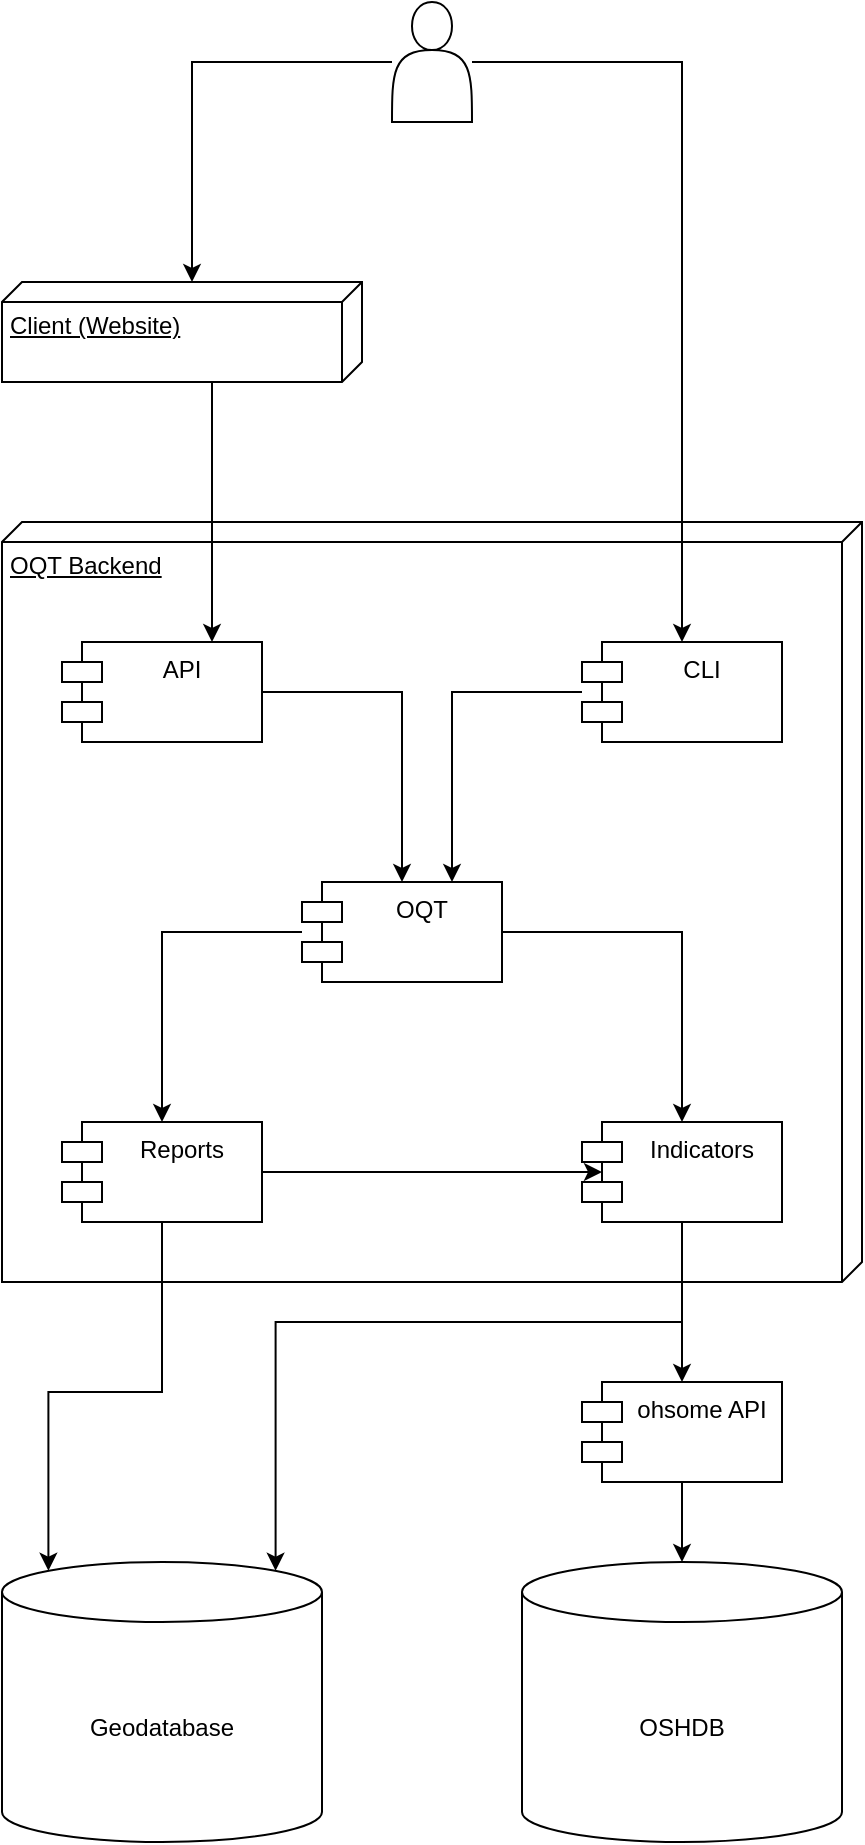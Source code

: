 <mxfile version="14.2.7" type="device"><diagram name="Page-1" id="5f0bae14-7c28-e335-631c-24af17079c00"><mxGraphModel dx="873" dy="1088" grid="1" gridSize="10" guides="1" tooltips="1" connect="1" arrows="1" fold="1" page="1" pageScale="1" pageWidth="1100" pageHeight="850" background="#ffffff" math="0" shadow="0"><root><mxCell id="0"/><mxCell id="1" parent="0"/><mxCell id="kQsZgYeemFJZX39HKId4-16" value="OQT Backend" style="verticalAlign=top;align=left;spacingTop=8;spacingLeft=2;spacingRight=12;shape=cube;size=10;direction=south;fontStyle=4;html=1;" vertex="1" parent="1"><mxGeometry x="80" y="280" width="430" height="380" as="geometry"/></mxCell><mxCell id="kQsZgYeemFJZX39HKId4-8" style="edgeStyle=orthogonalEdgeStyle;rounded=0;orthogonalLoop=1;jettySize=auto;html=1;" edge="1" parent="1" source="kQsZgYeemFJZX39HKId4-5" target="kQsZgYeemFJZX39HKId4-6"><mxGeometry relative="1" as="geometry"/></mxCell><mxCell id="kQsZgYeemFJZX39HKId4-5" value="API" style="shape=module;align=left;spacingLeft=20;align=center;verticalAlign=top;" vertex="1" parent="1"><mxGeometry x="110" y="340" width="100" height="50" as="geometry"/></mxCell><mxCell id="kQsZgYeemFJZX39HKId4-14" style="edgeStyle=orthogonalEdgeStyle;rounded=0;orthogonalLoop=1;jettySize=auto;html=1;" edge="1" parent="1" source="kQsZgYeemFJZX39HKId4-6" target="kQsZgYeemFJZX39HKId4-11"><mxGeometry relative="1" as="geometry"/></mxCell><mxCell id="kQsZgYeemFJZX39HKId4-15" style="edgeStyle=orthogonalEdgeStyle;rounded=0;orthogonalLoop=1;jettySize=auto;html=1;" edge="1" parent="1" source="kQsZgYeemFJZX39HKId4-6" target="kQsZgYeemFJZX39HKId4-13"><mxGeometry relative="1" as="geometry"/></mxCell><mxCell id="kQsZgYeemFJZX39HKId4-6" value="OQT" style="shape=module;align=left;spacingLeft=20;align=center;verticalAlign=top;" vertex="1" parent="1"><mxGeometry x="230" y="460" width="100" height="50" as="geometry"/></mxCell><mxCell id="kQsZgYeemFJZX39HKId4-10" style="edgeStyle=orthogonalEdgeStyle;rounded=0;orthogonalLoop=1;jettySize=auto;html=1;entryX=0.75;entryY=0;entryDx=0;entryDy=0;" edge="1" parent="1" source="kQsZgYeemFJZX39HKId4-7" target="kQsZgYeemFJZX39HKId4-6"><mxGeometry relative="1" as="geometry"/></mxCell><mxCell id="kQsZgYeemFJZX39HKId4-7" value="CLI" style="shape=module;align=left;spacingLeft=20;align=center;verticalAlign=top;" vertex="1" parent="1"><mxGeometry x="370" y="340" width="100" height="50" as="geometry"/></mxCell><mxCell id="kQsZgYeemFJZX39HKId4-28" style="edgeStyle=orthogonalEdgeStyle;rounded=0;orthogonalLoop=1;jettySize=auto;html=1;entryX=0.145;entryY=0;entryDx=0;entryDy=4.35;entryPerimeter=0;" edge="1" parent="1" source="kQsZgYeemFJZX39HKId4-11" target="kQsZgYeemFJZX39HKId4-23"><mxGeometry relative="1" as="geometry"/></mxCell><mxCell id="kQsZgYeemFJZX39HKId4-29" style="edgeStyle=orthogonalEdgeStyle;rounded=0;orthogonalLoop=1;jettySize=auto;html=1;entryX=0.1;entryY=0.5;entryDx=0;entryDy=0;entryPerimeter=0;" edge="1" parent="1" source="kQsZgYeemFJZX39HKId4-11" target="kQsZgYeemFJZX39HKId4-13"><mxGeometry relative="1" as="geometry"/></mxCell><mxCell id="kQsZgYeemFJZX39HKId4-11" value="Reports" style="shape=module;align=left;spacingLeft=20;align=center;verticalAlign=top;" vertex="1" parent="1"><mxGeometry x="110" y="580" width="100" height="50" as="geometry"/></mxCell><mxCell id="kQsZgYeemFJZX39HKId4-27" value="" style="edgeStyle=orthogonalEdgeStyle;rounded=0;orthogonalLoop=1;jettySize=auto;html=1;" edge="1" parent="1" source="kQsZgYeemFJZX39HKId4-13" target="kQsZgYeemFJZX39HKId4-25"><mxGeometry relative="1" as="geometry"/></mxCell><mxCell id="kQsZgYeemFJZX39HKId4-31" style="edgeStyle=orthogonalEdgeStyle;rounded=0;orthogonalLoop=1;jettySize=auto;html=1;entryX=0.855;entryY=0;entryDx=0;entryDy=4.35;entryPerimeter=0;" edge="1" parent="1" source="kQsZgYeemFJZX39HKId4-13" target="kQsZgYeemFJZX39HKId4-23"><mxGeometry relative="1" as="geometry"><Array as="points"><mxPoint x="420" y="680"/><mxPoint x="217" y="680"/></Array></mxGeometry></mxCell><mxCell id="kQsZgYeemFJZX39HKId4-13" value="Indicators" style="shape=module;align=left;spacingLeft=20;align=center;verticalAlign=top;" vertex="1" parent="1"><mxGeometry x="370" y="580" width="100" height="50" as="geometry"/></mxCell><mxCell id="kQsZgYeemFJZX39HKId4-21" style="edgeStyle=orthogonalEdgeStyle;rounded=0;orthogonalLoop=1;jettySize=auto;html=1;entryX=0;entryY=0;entryDx=0;entryDy=85;entryPerimeter=0;" edge="1" parent="1" source="kQsZgYeemFJZX39HKId4-18" target="kQsZgYeemFJZX39HKId4-19"><mxGeometry relative="1" as="geometry"/></mxCell><mxCell id="kQsZgYeemFJZX39HKId4-22" style="edgeStyle=orthogonalEdgeStyle;rounded=0;orthogonalLoop=1;jettySize=auto;html=1;" edge="1" parent="1" source="kQsZgYeemFJZX39HKId4-18" target="kQsZgYeemFJZX39HKId4-7"><mxGeometry relative="1" as="geometry"/></mxCell><mxCell id="kQsZgYeemFJZX39HKId4-18" value="" style="shape=actor;whiteSpace=wrap;html=1;flipH=1;" vertex="1" parent="1"><mxGeometry x="275" y="20" width="40" height="60" as="geometry"/></mxCell><mxCell id="kQsZgYeemFJZX39HKId4-20" value="" style="rounded=0;orthogonalLoop=1;jettySize=auto;html=1;entryX=0.75;entryY=0;entryDx=0;entryDy=0;edgeStyle=elbowEdgeStyle;" edge="1" parent="1" source="kQsZgYeemFJZX39HKId4-19" target="kQsZgYeemFJZX39HKId4-5"><mxGeometry relative="1" as="geometry"/></mxCell><mxCell id="kQsZgYeemFJZX39HKId4-19" value="Client (Website)" style="verticalAlign=top;align=left;spacingTop=8;spacingLeft=2;spacingRight=12;shape=cube;size=10;direction=south;fontStyle=4;html=1;" vertex="1" parent="1"><mxGeometry x="80" y="160" width="180" height="50" as="geometry"/></mxCell><mxCell id="kQsZgYeemFJZX39HKId4-23" value="Geodatabase" style="shape=cylinder3;whiteSpace=wrap;html=1;boundedLbl=1;backgroundOutline=1;size=15;strokeColor=#000000;fillColor=#ffffff;" vertex="1" parent="1"><mxGeometry x="80" y="800" width="160" height="140" as="geometry"/></mxCell><mxCell id="kQsZgYeemFJZX39HKId4-24" value="OSHDB" style="shape=cylinder3;whiteSpace=wrap;html=1;boundedLbl=1;backgroundOutline=1;size=15;strokeColor=#000000;fillColor=#ffffff;" vertex="1" parent="1"><mxGeometry x="340" y="800" width="160" height="140" as="geometry"/></mxCell><mxCell id="kQsZgYeemFJZX39HKId4-26" value="" style="edgeStyle=orthogonalEdgeStyle;rounded=0;orthogonalLoop=1;jettySize=auto;html=1;" edge="1" parent="1" source="kQsZgYeemFJZX39HKId4-25" target="kQsZgYeemFJZX39HKId4-24"><mxGeometry relative="1" as="geometry"/></mxCell><mxCell id="kQsZgYeemFJZX39HKId4-25" value="ohsome API" style="shape=module;align=left;spacingLeft=20;align=center;verticalAlign=top;strokeColor=#000000;fillColor=#ffffff;" vertex="1" parent="1"><mxGeometry x="370" y="710" width="100" height="50" as="geometry"/></mxCell></root></mxGraphModel></diagram></mxfile>